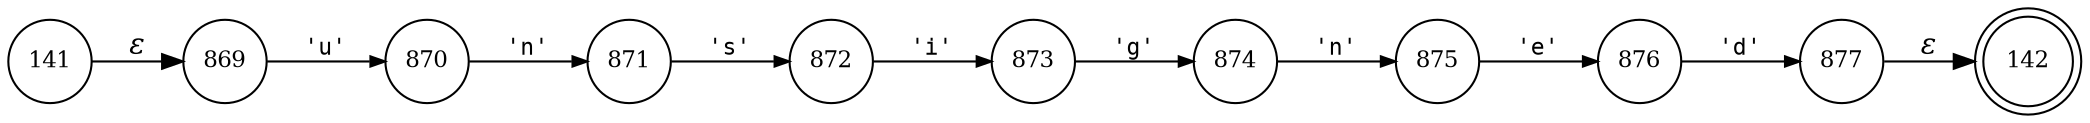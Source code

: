 digraph ATN {
rankdir=LR;
s142[fontsize=11, label="142", shape=doublecircle, fixedsize=true, width=.6];
s869[fontsize=11,label="869", shape=circle, fixedsize=true, width=.55, peripheries=1];
s870[fontsize=11,label="870", shape=circle, fixedsize=true, width=.55, peripheries=1];
s871[fontsize=11,label="871", shape=circle, fixedsize=true, width=.55, peripheries=1];
s872[fontsize=11,label="872", shape=circle, fixedsize=true, width=.55, peripheries=1];
s873[fontsize=11,label="873", shape=circle, fixedsize=true, width=.55, peripheries=1];
s874[fontsize=11,label="874", shape=circle, fixedsize=true, width=.55, peripheries=1];
s875[fontsize=11,label="875", shape=circle, fixedsize=true, width=.55, peripheries=1];
s876[fontsize=11,label="876", shape=circle, fixedsize=true, width=.55, peripheries=1];
s141[fontsize=11,label="141", shape=circle, fixedsize=true, width=.55, peripheries=1];
s877[fontsize=11,label="877", shape=circle, fixedsize=true, width=.55, peripheries=1];
s141 -> s869 [fontname="Times-Italic", label="&epsilon;"];
s869 -> s870 [fontsize=11, fontname="Courier", arrowsize=.7, label = "'u'", arrowhead = normal];
s870 -> s871 [fontsize=11, fontname="Courier", arrowsize=.7, label = "'n'", arrowhead = normal];
s871 -> s872 [fontsize=11, fontname="Courier", arrowsize=.7, label = "'s'", arrowhead = normal];
s872 -> s873 [fontsize=11, fontname="Courier", arrowsize=.7, label = "'i'", arrowhead = normal];
s873 -> s874 [fontsize=11, fontname="Courier", arrowsize=.7, label = "'g'", arrowhead = normal];
s874 -> s875 [fontsize=11, fontname="Courier", arrowsize=.7, label = "'n'", arrowhead = normal];
s875 -> s876 [fontsize=11, fontname="Courier", arrowsize=.7, label = "'e'", arrowhead = normal];
s876 -> s877 [fontsize=11, fontname="Courier", arrowsize=.7, label = "'d'", arrowhead = normal];
s877 -> s142 [fontname="Times-Italic", label="&epsilon;"];
}